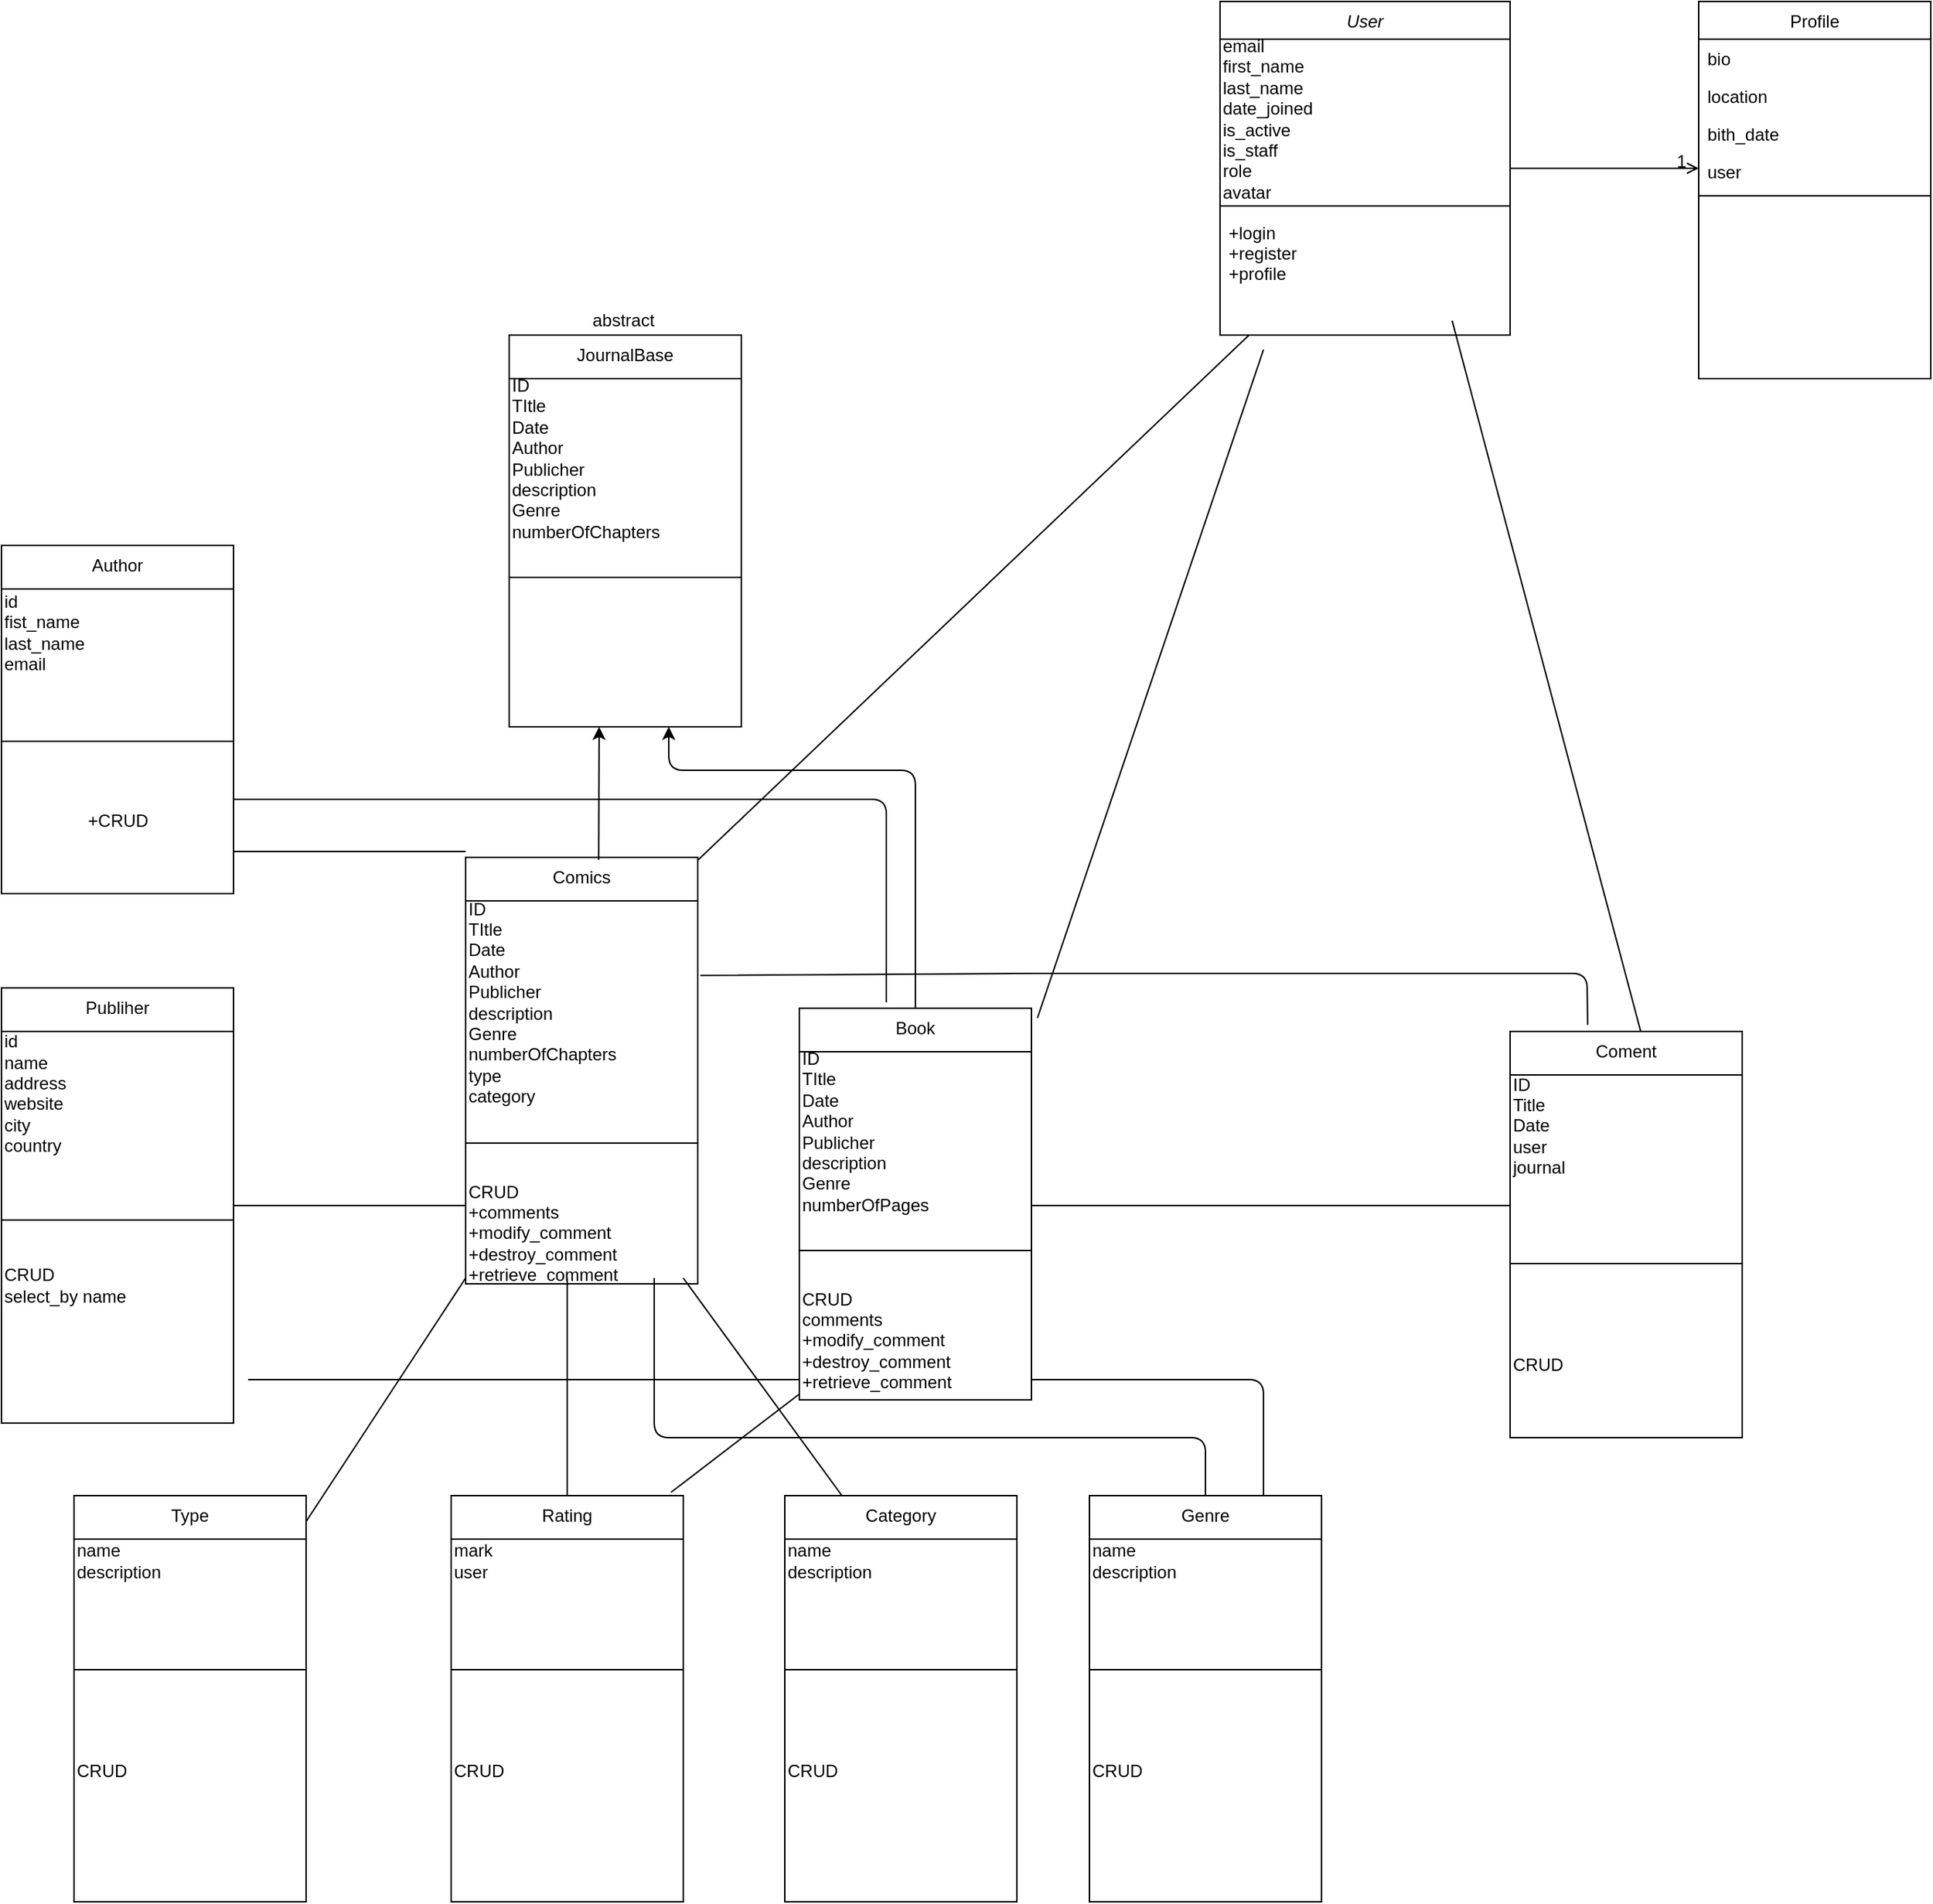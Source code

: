 <mxfile version="14.6.13" type="github">
  <diagram id="C5RBs43oDa-KdzZeNtuy" name="Page-1">
    <mxGraphModel dx="2310" dy="1952" grid="1" gridSize="10" guides="1" tooltips="1" connect="0" arrows="1" fold="1" page="1" pageScale="1" pageWidth="827" pageHeight="1169" background="none" math="0" shadow="0">
      <root>
        <mxCell id="WIyWlLk6GJQsqaUBKTNV-0" />
        <mxCell id="WIyWlLk6GJQsqaUBKTNV-1" parent="WIyWlLk6GJQsqaUBKTNV-0" />
        <mxCell id="zkfFHV4jXpPFQw0GAbJ--0" value="User" style="swimlane;fontStyle=2;align=center;verticalAlign=top;childLayout=stackLayout;horizontal=1;startSize=26;horizontalStack=0;resizeParent=1;resizeLast=0;collapsible=1;marginBottom=0;rounded=0;shadow=0;strokeWidth=1;" parent="WIyWlLk6GJQsqaUBKTNV-1" vertex="1">
          <mxGeometry x="320" y="-110" width="200" height="230" as="geometry">
            <mxRectangle x="230" y="140" width="160" height="26" as="alternateBounds" />
          </mxGeometry>
        </mxCell>
        <mxCell id="-n6cnuy8korlcr1oMD_e-0" value="&lt;div&gt;&lt;span&gt;email&lt;/span&gt;&lt;/div&gt;&lt;div&gt;&lt;span&gt;first_name&lt;/span&gt;&lt;/div&gt;&lt;div&gt;&lt;span&gt;last_name&lt;/span&gt;&lt;/div&gt;&lt;div&gt;&lt;span&gt;date_joined&lt;/span&gt;&lt;/div&gt;&lt;div&gt;&lt;span&gt;is_active&lt;/span&gt;&lt;/div&gt;&lt;div&gt;&lt;span&gt;is_staff&lt;/span&gt;&lt;/div&gt;&lt;div&gt;&lt;span&gt;role&lt;/span&gt;&lt;/div&gt;&lt;div&gt;&lt;span&gt;avatar&lt;/span&gt;&lt;/div&gt;" style="text;html=1;align=left;verticalAlign=middle;resizable=0;points=[];autosize=1;strokeColor=none;" parent="zkfFHV4jXpPFQw0GAbJ--0" vertex="1">
          <mxGeometry y="26" width="200" height="110" as="geometry" />
        </mxCell>
        <mxCell id="zkfFHV4jXpPFQw0GAbJ--4" value="" style="line;html=1;strokeWidth=1;align=left;verticalAlign=middle;spacingTop=-1;spacingLeft=3;spacingRight=3;rotatable=0;labelPosition=right;points=[];portConstraint=eastwest;" parent="zkfFHV4jXpPFQw0GAbJ--0" vertex="1">
          <mxGeometry y="136" width="200" height="10" as="geometry" />
        </mxCell>
        <mxCell id="zkfFHV4jXpPFQw0GAbJ--5" value="+login&#xa;+register&#xa;+profile" style="text;align=left;verticalAlign=top;spacingLeft=4;spacingRight=4;overflow=hidden;rotatable=0;points=[[0,0.5],[1,0.5]];portConstraint=eastwest;" parent="zkfFHV4jXpPFQw0GAbJ--0" vertex="1">
          <mxGeometry y="146" width="200" height="54" as="geometry" />
        </mxCell>
        <mxCell id="zkfFHV4jXpPFQw0GAbJ--17" value="Profile" style="swimlane;fontStyle=0;align=center;verticalAlign=top;childLayout=stackLayout;horizontal=1;startSize=26;horizontalStack=0;resizeParent=1;resizeLast=0;collapsible=1;marginBottom=0;rounded=0;shadow=0;strokeWidth=1;" parent="WIyWlLk6GJQsqaUBKTNV-1" vertex="1">
          <mxGeometry x="650" y="-110" width="160" height="260" as="geometry">
            <mxRectangle x="550" y="140" width="160" height="26" as="alternateBounds" />
          </mxGeometry>
        </mxCell>
        <mxCell id="zkfFHV4jXpPFQw0GAbJ--20" value="bio" style="text;align=left;verticalAlign=top;spacingLeft=4;spacingRight=4;overflow=hidden;rotatable=0;points=[[0,0.5],[1,0.5]];portConstraint=eastwest;rounded=0;shadow=0;html=0;" parent="zkfFHV4jXpPFQw0GAbJ--17" vertex="1">
          <mxGeometry y="26" width="160" height="26" as="geometry" />
        </mxCell>
        <mxCell id="zkfFHV4jXpPFQw0GAbJ--18" value="location" style="text;align=left;verticalAlign=top;spacingLeft=4;spacingRight=4;overflow=hidden;rotatable=0;points=[[0,0.5],[1,0.5]];portConstraint=eastwest;" parent="zkfFHV4jXpPFQw0GAbJ--17" vertex="1">
          <mxGeometry y="52" width="160" height="26" as="geometry" />
        </mxCell>
        <mxCell id="zkfFHV4jXpPFQw0GAbJ--19" value="bith_date" style="text;align=left;verticalAlign=top;spacingLeft=4;spacingRight=4;overflow=hidden;rotatable=0;points=[[0,0.5],[1,0.5]];portConstraint=eastwest;rounded=0;shadow=0;html=0;" parent="zkfFHV4jXpPFQw0GAbJ--17" vertex="1">
          <mxGeometry y="78" width="160" height="26" as="geometry" />
        </mxCell>
        <mxCell id="zkfFHV4jXpPFQw0GAbJ--21" value="user" style="text;align=left;verticalAlign=top;spacingLeft=4;spacingRight=4;overflow=hidden;rotatable=0;points=[[0,0.5],[1,0.5]];portConstraint=eastwest;rounded=0;shadow=0;html=0;" parent="zkfFHV4jXpPFQw0GAbJ--17" vertex="1">
          <mxGeometry y="104" width="160" height="26" as="geometry" />
        </mxCell>
        <mxCell id="zkfFHV4jXpPFQw0GAbJ--23" value="" style="line;html=1;strokeWidth=1;align=left;verticalAlign=middle;spacingTop=-1;spacingLeft=3;spacingRight=3;rotatable=0;labelPosition=right;points=[];portConstraint=eastwest;" parent="zkfFHV4jXpPFQw0GAbJ--17" vertex="1">
          <mxGeometry y="130" width="160" height="8" as="geometry" />
        </mxCell>
        <mxCell id="zkfFHV4jXpPFQw0GAbJ--26" value="" style="endArrow=open;shadow=0;strokeWidth=1;rounded=0;endFill=1;edgeStyle=elbowEdgeStyle;elbow=vertical;" parent="WIyWlLk6GJQsqaUBKTNV-1" source="zkfFHV4jXpPFQw0GAbJ--0" target="zkfFHV4jXpPFQw0GAbJ--17" edge="1">
          <mxGeometry x="0.5" y="41" relative="1" as="geometry">
            <mxPoint x="380" y="192" as="sourcePoint" />
            <mxPoint x="540" y="192" as="targetPoint" />
            <mxPoint x="-40" y="32" as="offset" />
          </mxGeometry>
        </mxCell>
        <mxCell id="zkfFHV4jXpPFQw0GAbJ--28" value="1" style="resizable=0;align=right;verticalAlign=bottom;labelBackgroundColor=none;fontSize=12;" parent="zkfFHV4jXpPFQw0GAbJ--26" connectable="0" vertex="1">
          <mxGeometry x="1" relative="1" as="geometry">
            <mxPoint x="-7" y="4" as="offset" />
          </mxGeometry>
        </mxCell>
        <mxCell id="QaU1phHNQ4sxt8ZEM7yf-5" value="Comics" style="swimlane;fontStyle=0;align=center;verticalAlign=top;childLayout=stackLayout;horizontal=1;startSize=30;horizontalStack=0;resizeParent=1;resizeLast=0;collapsible=1;marginBottom=0;rounded=0;shadow=0;strokeWidth=1;" parent="WIyWlLk6GJQsqaUBKTNV-1" vertex="1">
          <mxGeometry x="-200" y="480" width="160" height="294" as="geometry">
            <mxRectangle x="340" y="380" width="170" height="26" as="alternateBounds" />
          </mxGeometry>
        </mxCell>
        <mxCell id="QaU1phHNQ4sxt8ZEM7yf-30" value="ID&lt;br&gt;TItle&lt;br&gt;Date&lt;br&gt;Author&lt;br&gt;Publicher&lt;br&gt;description&lt;br&gt;Genre&lt;br&gt;numberOfChapters&lt;br&gt;type&lt;br&gt;category" style="text;html=1;align=left;verticalAlign=middle;resizable=0;points=[];autosize=1;strokeColor=none;rotation=0;" parent="QaU1phHNQ4sxt8ZEM7yf-5" vertex="1">
          <mxGeometry y="30" width="160" height="140" as="geometry" />
        </mxCell>
        <mxCell id="QaU1phHNQ4sxt8ZEM7yf-6" value="" style="line;html=1;strokeWidth=1;align=left;verticalAlign=middle;spacingTop=-1;spacingLeft=3;spacingRight=3;rotatable=0;labelPosition=right;points=[];portConstraint=eastwest;" parent="QaU1phHNQ4sxt8ZEM7yf-5" vertex="1">
          <mxGeometry y="170" width="160" height="54" as="geometry" />
        </mxCell>
        <mxCell id="ytr6VuXWB7sXXVcijz6G-5" value="CRUD&lt;br&gt;+comments&lt;br&gt;+modify_comment&lt;br&gt;+destroy_comment&lt;br&gt;+retrieve_comment" style="text;html=1;align=left;verticalAlign=middle;resizable=0;points=[];autosize=1;strokeColor=none;" parent="QaU1phHNQ4sxt8ZEM7yf-5" vertex="1">
          <mxGeometry y="224" width="160" height="70" as="geometry" />
        </mxCell>
        <mxCell id="QaU1phHNQ4sxt8ZEM7yf-24" value="Coment" style="swimlane;fontStyle=0;align=center;verticalAlign=top;childLayout=stackLayout;horizontal=1;startSize=30;horizontalStack=0;resizeParent=1;resizeLast=0;collapsible=1;marginBottom=0;rounded=0;shadow=0;strokeWidth=1;" parent="WIyWlLk6GJQsqaUBKTNV-1" vertex="1">
          <mxGeometry x="520" y="600" width="160" height="280" as="geometry">
            <mxRectangle x="340" y="380" width="170" height="26" as="alternateBounds" />
          </mxGeometry>
        </mxCell>
        <mxCell id="QaU1phHNQ4sxt8ZEM7yf-25" value="ID&lt;br&gt;Title&lt;br&gt;Date&lt;br&gt;user&lt;br&gt;journal" style="text;html=1;align=left;verticalAlign=middle;resizable=0;points=[];autosize=1;strokeColor=none;" parent="QaU1phHNQ4sxt8ZEM7yf-24" vertex="1">
          <mxGeometry y="30" width="160" height="70" as="geometry" />
        </mxCell>
        <mxCell id="QaU1phHNQ4sxt8ZEM7yf-26" value="" style="line;html=1;strokeWidth=1;align=left;verticalAlign=middle;spacingTop=-1;spacingLeft=3;spacingRight=3;rotatable=0;labelPosition=right;points=[];portConstraint=eastwest;" parent="QaU1phHNQ4sxt8ZEM7yf-24" vertex="1">
          <mxGeometry y="100" width="160" height="120" as="geometry" />
        </mxCell>
        <mxCell id="ytr6VuXWB7sXXVcijz6G-7" value="CRUD" style="text;html=1;align=left;verticalAlign=middle;resizable=0;points=[];autosize=1;strokeColor=none;" parent="QaU1phHNQ4sxt8ZEM7yf-24" vertex="1">
          <mxGeometry y="220" width="160" height="20" as="geometry" />
        </mxCell>
        <mxCell id="QaU1phHNQ4sxt8ZEM7yf-35" value="Author" style="swimlane;fontStyle=0;align=center;verticalAlign=top;childLayout=stackLayout;horizontal=1;startSize=30;horizontalStack=0;resizeParent=1;resizeLast=0;collapsible=1;marginBottom=0;rounded=0;shadow=0;strokeWidth=1;" parent="WIyWlLk6GJQsqaUBKTNV-1" vertex="1">
          <mxGeometry x="-520" y="265" width="160" height="240" as="geometry">
            <mxRectangle x="340" y="380" width="170" height="26" as="alternateBounds" />
          </mxGeometry>
        </mxCell>
        <mxCell id="zWf-u-hZ3F9-wI-7_7l0-0" value="id&lt;br&gt;fist_name&lt;br&gt;last_name&lt;br&gt;email" style="text;html=1;align=left;verticalAlign=middle;resizable=0;points=[];autosize=1;strokeColor=none;" parent="QaU1phHNQ4sxt8ZEM7yf-35" vertex="1">
          <mxGeometry y="30" width="160" height="60" as="geometry" />
        </mxCell>
        <mxCell id="QaU1phHNQ4sxt8ZEM7yf-36" value="" style="line;html=1;strokeWidth=1;align=left;verticalAlign=middle;spacingTop=-1;spacingLeft=3;spacingRight=3;rotatable=0;labelPosition=right;points=[];portConstraint=eastwest;" parent="QaU1phHNQ4sxt8ZEM7yf-35" vertex="1">
          <mxGeometry y="90" width="160" height="90" as="geometry" />
        </mxCell>
        <mxCell id="ytr6VuXWB7sXXVcijz6G-6" value="+CRUD" style="text;html=1;align=center;verticalAlign=middle;resizable=0;points=[];autosize=1;strokeColor=none;" parent="QaU1phHNQ4sxt8ZEM7yf-35" vertex="1">
          <mxGeometry y="180" width="160" height="20" as="geometry" />
        </mxCell>
        <mxCell id="QaU1phHNQ4sxt8ZEM7yf-37" value="Publiher" style="swimlane;fontStyle=0;align=center;verticalAlign=top;childLayout=stackLayout;horizontal=1;startSize=30;horizontalStack=0;resizeParent=1;resizeLast=0;collapsible=1;marginBottom=0;rounded=0;shadow=0;strokeWidth=1;" parent="WIyWlLk6GJQsqaUBKTNV-1" vertex="1">
          <mxGeometry x="-520" y="570" width="160" height="300" as="geometry">
            <mxRectangle x="340" y="380" width="170" height="26" as="alternateBounds" />
          </mxGeometry>
        </mxCell>
        <mxCell id="zWf-u-hZ3F9-wI-7_7l0-2" value="&lt;span&gt;id&lt;/span&gt;&lt;br&gt;&lt;span&gt;name&lt;br&gt;&lt;/span&gt;address&lt;br&gt;website&lt;br&gt;city&lt;br&gt;&lt;span&gt;country&lt;/span&gt;&lt;br&gt;&lt;div&gt;&lt;br&gt;&lt;/div&gt;" style="text;html=1;align=left;verticalAlign=middle;resizable=0;points=[];autosize=1;strokeColor=none;" parent="QaU1phHNQ4sxt8ZEM7yf-37" vertex="1">
          <mxGeometry y="30" width="160" height="100" as="geometry" />
        </mxCell>
        <mxCell id="QaU1phHNQ4sxt8ZEM7yf-38" value="" style="line;html=1;strokeWidth=1;align=left;verticalAlign=middle;spacingTop=-1;spacingLeft=3;spacingRight=3;rotatable=0;labelPosition=right;points=[];portConstraint=eastwest;" parent="QaU1phHNQ4sxt8ZEM7yf-37" vertex="1">
          <mxGeometry y="130" width="160" height="60" as="geometry" />
        </mxCell>
        <mxCell id="ytr6VuXWB7sXXVcijz6G-8" value="CRUD&lt;br&gt;select_by name" style="text;html=1;align=left;verticalAlign=middle;resizable=0;points=[];autosize=1;strokeColor=none;" parent="QaU1phHNQ4sxt8ZEM7yf-37" vertex="1">
          <mxGeometry y="190" width="160" height="30" as="geometry" />
        </mxCell>
        <mxCell id="zWf-u-hZ3F9-wI-7_7l0-6" value="" style="endArrow=none;html=1;exitX=0.334;exitY=-0.016;exitDx=0;exitDy=0;exitPerimeter=0;entryX=1.011;entryY=0.367;entryDx=0;entryDy=0;entryPerimeter=0;" parent="WIyWlLk6GJQsqaUBKTNV-1" source="QaU1phHNQ4sxt8ZEM7yf-24" target="QaU1phHNQ4sxt8ZEM7yf-30" edge="1">
          <mxGeometry width="50" height="50" relative="1" as="geometry">
            <mxPoint x="410.8" y="608.56" as="sourcePoint" />
            <mxPoint x="-10" y="530" as="targetPoint" />
            <Array as="points">
              <mxPoint x="573" y="560" />
              <mxPoint x="411" y="560" />
              <mxPoint x="200" y="560" />
            </Array>
          </mxGeometry>
        </mxCell>
        <mxCell id="zWf-u-hZ3F9-wI-7_7l0-7" value="" style="endArrow=none;html=1;" parent="WIyWlLk6GJQsqaUBKTNV-1" edge="1">
          <mxGeometry width="50" height="50" relative="1" as="geometry">
            <mxPoint x="610" y="600" as="sourcePoint" />
            <mxPoint x="480" y="110" as="targetPoint" />
          </mxGeometry>
        </mxCell>
        <mxCell id="zWf-u-hZ3F9-wI-7_7l0-8" value="" style="endArrow=none;html=1;" parent="WIyWlLk6GJQsqaUBKTNV-1" edge="1">
          <mxGeometry width="50" height="50" relative="1" as="geometry">
            <mxPoint x="-40" y="482" as="sourcePoint" />
            <mxPoint x="340" y="120" as="targetPoint" />
            <Array as="points" />
          </mxGeometry>
        </mxCell>
        <mxCell id="zWf-u-hZ3F9-wI-7_7l0-9" value="" style="endArrow=none;html=1;" parent="WIyWlLk6GJQsqaUBKTNV-1" edge="1">
          <mxGeometry width="50" height="50" relative="1" as="geometry">
            <mxPoint x="-360" y="476" as="sourcePoint" />
            <mxPoint x="-200" y="476" as="targetPoint" />
            <Array as="points" />
          </mxGeometry>
        </mxCell>
        <mxCell id="zWf-u-hZ3F9-wI-7_7l0-11" value="" style="endArrow=none;html=1;" parent="WIyWlLk6GJQsqaUBKTNV-1" edge="1">
          <mxGeometry width="50" height="50" relative="1" as="geometry">
            <mxPoint x="-200" y="720" as="sourcePoint" />
            <mxPoint x="-360" y="720" as="targetPoint" />
            <Array as="points" />
          </mxGeometry>
        </mxCell>
        <mxCell id="Sn5lrN88Qt4QzyIzDJD_-4" value="JournalBase" style="swimlane;fontStyle=0;align=center;verticalAlign=top;childLayout=stackLayout;horizontal=1;startSize=30;horizontalStack=0;resizeParent=1;resizeLast=0;collapsible=1;marginBottom=0;rounded=0;shadow=0;strokeWidth=1;" parent="WIyWlLk6GJQsqaUBKTNV-1" vertex="1">
          <mxGeometry x="-170" y="120" width="160" height="270" as="geometry">
            <mxRectangle x="340" y="380" width="170" height="26" as="alternateBounds" />
          </mxGeometry>
        </mxCell>
        <mxCell id="Sn5lrN88Qt4QzyIzDJD_-5" value="ID&lt;br&gt;TItle&lt;br&gt;Date&lt;br&gt;Author&lt;br&gt;Publicher&lt;br&gt;description&lt;br&gt;Genre&lt;br&gt;numberOfChapters" style="text;html=1;align=left;verticalAlign=middle;resizable=0;points=[];autosize=1;strokeColor=none;rotation=0;" parent="Sn5lrN88Qt4QzyIzDJD_-4" vertex="1">
          <mxGeometry y="30" width="160" height="110" as="geometry" />
        </mxCell>
        <mxCell id="Sn5lrN88Qt4QzyIzDJD_-6" value="" style="line;html=1;strokeWidth=1;align=left;verticalAlign=middle;spacingTop=-1;spacingLeft=3;spacingRight=3;rotatable=0;labelPosition=right;points=[];portConstraint=eastwest;" parent="Sn5lrN88Qt4QzyIzDJD_-4" vertex="1">
          <mxGeometry y="140" width="160" height="54" as="geometry" />
        </mxCell>
        <mxCell id="-n6cnuy8korlcr1oMD_e-9" value="" style="endArrow=classic;html=1;exitX=0.573;exitY=0.006;exitDx=0;exitDy=0;exitPerimeter=0;" parent="WIyWlLk6GJQsqaUBKTNV-1" source="QaU1phHNQ4sxt8ZEM7yf-5" edge="1">
          <mxGeometry width="50" height="50" relative="1" as="geometry">
            <mxPoint x="70" y="360" as="sourcePoint" />
            <mxPoint x="-108" y="390" as="targetPoint" />
          </mxGeometry>
        </mxCell>
        <mxCell id="ytr6VuXWB7sXXVcijz6G-0" value="Book" style="swimlane;fontStyle=0;align=center;verticalAlign=top;childLayout=stackLayout;horizontal=1;startSize=30;horizontalStack=0;resizeParent=1;resizeLast=0;collapsible=1;marginBottom=0;rounded=0;shadow=0;strokeWidth=1;" parent="WIyWlLk6GJQsqaUBKTNV-1" vertex="1">
          <mxGeometry x="30" y="584" width="160" height="270" as="geometry">
            <mxRectangle x="340" y="380" width="170" height="26" as="alternateBounds" />
          </mxGeometry>
        </mxCell>
        <mxCell id="ytr6VuXWB7sXXVcijz6G-1" value="ID&lt;br&gt;TItle&lt;br&gt;Date&lt;br&gt;Author&lt;br&gt;Publicher&lt;br&gt;description&lt;br&gt;Genre&lt;br&gt;numberOfPages" style="text;html=1;align=left;verticalAlign=middle;resizable=0;points=[];autosize=1;strokeColor=none;rotation=0;" parent="ytr6VuXWB7sXXVcijz6G-0" vertex="1">
          <mxGeometry y="30" width="160" height="110" as="geometry" />
        </mxCell>
        <mxCell id="ytr6VuXWB7sXXVcijz6G-2" value="" style="line;html=1;strokeWidth=1;align=left;verticalAlign=middle;spacingTop=-1;spacingLeft=3;spacingRight=3;rotatable=0;labelPosition=right;points=[];portConstraint=eastwest;" parent="ytr6VuXWB7sXXVcijz6G-0" vertex="1">
          <mxGeometry y="140" width="160" height="54" as="geometry" />
        </mxCell>
        <mxCell id="ytr6VuXWB7sXXVcijz6G-4" value="CRUD&lt;br&gt;comments&lt;br&gt;+modify_comment&lt;br&gt;+destroy_comment&lt;br&gt;+retrieve_comment" style="text;html=1;align=left;verticalAlign=middle;resizable=0;points=[];autosize=1;strokeColor=none;" parent="ytr6VuXWB7sXXVcijz6G-0" vertex="1">
          <mxGeometry y="194" width="160" height="70" as="geometry" />
        </mxCell>
        <mxCell id="ytr6VuXWB7sXXVcijz6G-3" value="" style="endArrow=classic;html=1;" parent="WIyWlLk6GJQsqaUBKTNV-1" source="ytr6VuXWB7sXXVcijz6G-0" edge="1">
          <mxGeometry width="50" height="50" relative="1" as="geometry">
            <mxPoint x="110" y="580" as="sourcePoint" />
            <mxPoint x="-60" y="390" as="targetPoint" />
            <Array as="points">
              <mxPoint x="110" y="420" />
              <mxPoint x="-60" y="420" />
            </Array>
          </mxGeometry>
        </mxCell>
        <mxCell id="ytr6VuXWB7sXXVcijz6G-9" value="" style="endArrow=none;html=1;" parent="WIyWlLk6GJQsqaUBKTNV-1" edge="1">
          <mxGeometry width="50" height="50" relative="1" as="geometry">
            <mxPoint x="-360" y="440" as="sourcePoint" />
            <mxPoint x="90" y="580" as="targetPoint" />
            <Array as="points">
              <mxPoint x="90" y="440" />
            </Array>
          </mxGeometry>
        </mxCell>
        <mxCell id="ytr6VuXWB7sXXVcijz6G-10" value="" style="endArrow=none;html=1;" parent="WIyWlLk6GJQsqaUBKTNV-1" edge="1">
          <mxGeometry width="50" height="50" relative="1" as="geometry">
            <mxPoint x="30" y="840" as="sourcePoint" />
            <mxPoint x="-350" y="840" as="targetPoint" />
            <Array as="points" />
          </mxGeometry>
        </mxCell>
        <mxCell id="ytr6VuXWB7sXXVcijz6G-11" value="Rating" style="swimlane;fontStyle=0;align=center;verticalAlign=top;childLayout=stackLayout;horizontal=1;startSize=30;horizontalStack=0;resizeParent=1;resizeLast=0;collapsible=1;marginBottom=0;rounded=0;shadow=0;strokeWidth=1;" parent="WIyWlLk6GJQsqaUBKTNV-1" vertex="1">
          <mxGeometry x="-210" y="920" width="160" height="280" as="geometry">
            <mxRectangle x="340" y="380" width="170" height="26" as="alternateBounds" />
          </mxGeometry>
        </mxCell>
        <mxCell id="ytr6VuXWB7sXXVcijz6G-12" value="mark&lt;br&gt;user" style="text;html=1;align=left;verticalAlign=middle;resizable=0;points=[];autosize=1;strokeColor=none;" parent="ytr6VuXWB7sXXVcijz6G-11" vertex="1">
          <mxGeometry y="30" width="160" height="30" as="geometry" />
        </mxCell>
        <mxCell id="ytr6VuXWB7sXXVcijz6G-14" value="" style="line;html=1;strokeWidth=1;align=left;verticalAlign=middle;spacingTop=-1;spacingLeft=3;spacingRight=3;rotatable=0;labelPosition=right;points=[];portConstraint=eastwest;" parent="ytr6VuXWB7sXXVcijz6G-11" vertex="1">
          <mxGeometry y="60" width="160" height="120" as="geometry" />
        </mxCell>
        <mxCell id="ytr6VuXWB7sXXVcijz6G-15" value="CRUD" style="text;html=1;align=left;verticalAlign=middle;resizable=0;points=[];autosize=1;strokeColor=none;" parent="ytr6VuXWB7sXXVcijz6G-11" vertex="1">
          <mxGeometry y="180" width="160" height="20" as="geometry" />
        </mxCell>
        <mxCell id="ytr6VuXWB7sXXVcijz6G-16" value="" style="endArrow=none;html=1;" parent="WIyWlLk6GJQsqaUBKTNV-1" source="ytr6VuXWB7sXXVcijz6G-11" edge="1">
          <mxGeometry width="50" height="50" relative="1" as="geometry">
            <mxPoint x="-130" y="910" as="sourcePoint" />
            <mxPoint x="-130" y="770" as="targetPoint" />
            <Array as="points" />
          </mxGeometry>
        </mxCell>
        <mxCell id="ytr6VuXWB7sXXVcijz6G-17" value="" style="endArrow=none;html=1;entryX=0.947;entryY=-0.008;entryDx=0;entryDy=0;entryPerimeter=0;" parent="WIyWlLk6GJQsqaUBKTNV-1" target="ytr6VuXWB7sXXVcijz6G-11" edge="1">
          <mxGeometry width="50" height="50" relative="1" as="geometry">
            <mxPoint x="30" y="850" as="sourcePoint" />
            <mxPoint x="-330" y="860" as="targetPoint" />
            <Array as="points" />
          </mxGeometry>
        </mxCell>
        <mxCell id="ytr6VuXWB7sXXVcijz6G-18" value="Genre" style="swimlane;fontStyle=0;align=center;verticalAlign=top;childLayout=stackLayout;horizontal=1;startSize=30;horizontalStack=0;resizeParent=1;resizeLast=0;collapsible=1;marginBottom=0;rounded=0;shadow=0;strokeWidth=1;" parent="WIyWlLk6GJQsqaUBKTNV-1" vertex="1">
          <mxGeometry x="230" y="920" width="160" height="280" as="geometry">
            <mxRectangle x="340" y="380" width="170" height="26" as="alternateBounds" />
          </mxGeometry>
        </mxCell>
        <mxCell id="ytr6VuXWB7sXXVcijz6G-19" value="name&lt;br&gt;description" style="text;html=1;align=left;verticalAlign=middle;resizable=0;points=[];autosize=1;strokeColor=none;" parent="ytr6VuXWB7sXXVcijz6G-18" vertex="1">
          <mxGeometry y="30" width="160" height="30" as="geometry" />
        </mxCell>
        <mxCell id="ytr6VuXWB7sXXVcijz6G-20" value="" style="line;html=1;strokeWidth=1;align=left;verticalAlign=middle;spacingTop=-1;spacingLeft=3;spacingRight=3;rotatable=0;labelPosition=right;points=[];portConstraint=eastwest;" parent="ytr6VuXWB7sXXVcijz6G-18" vertex="1">
          <mxGeometry y="60" width="160" height="120" as="geometry" />
        </mxCell>
        <mxCell id="ytr6VuXWB7sXXVcijz6G-21" value="CRUD" style="text;html=1;align=left;verticalAlign=middle;resizable=0;points=[];autosize=1;strokeColor=none;" parent="ytr6VuXWB7sXXVcijz6G-18" vertex="1">
          <mxGeometry y="180" width="160" height="20" as="geometry" />
        </mxCell>
        <mxCell id="ytr6VuXWB7sXXVcijz6G-22" value="Category" style="swimlane;fontStyle=0;align=center;verticalAlign=top;childLayout=stackLayout;horizontal=1;startSize=30;horizontalStack=0;resizeParent=1;resizeLast=0;collapsible=1;marginBottom=0;rounded=0;shadow=0;strokeWidth=1;" parent="WIyWlLk6GJQsqaUBKTNV-1" vertex="1">
          <mxGeometry x="20" y="920" width="160" height="280" as="geometry">
            <mxRectangle x="340" y="380" width="170" height="26" as="alternateBounds" />
          </mxGeometry>
        </mxCell>
        <mxCell id="ytr6VuXWB7sXXVcijz6G-23" value="name&lt;br&gt;description" style="text;html=1;align=left;verticalAlign=middle;resizable=0;points=[];autosize=1;strokeColor=none;" parent="ytr6VuXWB7sXXVcijz6G-22" vertex="1">
          <mxGeometry y="30" width="160" height="30" as="geometry" />
        </mxCell>
        <mxCell id="ytr6VuXWB7sXXVcijz6G-24" value="" style="line;html=1;strokeWidth=1;align=left;verticalAlign=middle;spacingTop=-1;spacingLeft=3;spacingRight=3;rotatable=0;labelPosition=right;points=[];portConstraint=eastwest;" parent="ytr6VuXWB7sXXVcijz6G-22" vertex="1">
          <mxGeometry y="60" width="160" height="120" as="geometry" />
        </mxCell>
        <mxCell id="ytr6VuXWB7sXXVcijz6G-25" value="CRUD" style="text;html=1;align=left;verticalAlign=middle;resizable=0;points=[];autosize=1;strokeColor=none;" parent="ytr6VuXWB7sXXVcijz6G-22" vertex="1">
          <mxGeometry y="180" width="160" height="20" as="geometry" />
        </mxCell>
        <mxCell id="ytr6VuXWB7sXXVcijz6G-28" value="Type" style="swimlane;fontStyle=0;align=center;verticalAlign=top;childLayout=stackLayout;horizontal=1;startSize=30;horizontalStack=0;resizeParent=1;resizeLast=0;collapsible=1;marginBottom=0;rounded=0;shadow=0;strokeWidth=1;" parent="WIyWlLk6GJQsqaUBKTNV-1" vertex="1">
          <mxGeometry x="-470" y="920" width="160" height="280" as="geometry">
            <mxRectangle x="340" y="380" width="170" height="26" as="alternateBounds" />
          </mxGeometry>
        </mxCell>
        <mxCell id="ytr6VuXWB7sXXVcijz6G-29" value="name&lt;br&gt;description" style="text;html=1;align=left;verticalAlign=middle;resizable=0;points=[];autosize=1;strokeColor=none;" parent="ytr6VuXWB7sXXVcijz6G-28" vertex="1">
          <mxGeometry y="30" width="160" height="30" as="geometry" />
        </mxCell>
        <mxCell id="ytr6VuXWB7sXXVcijz6G-30" value="" style="line;html=1;strokeWidth=1;align=left;verticalAlign=middle;spacingTop=-1;spacingLeft=3;spacingRight=3;rotatable=0;labelPosition=right;points=[];portConstraint=eastwest;" parent="ytr6VuXWB7sXXVcijz6G-28" vertex="1">
          <mxGeometry y="60" width="160" height="120" as="geometry" />
        </mxCell>
        <mxCell id="ytr6VuXWB7sXXVcijz6G-31" value="CRUD" style="text;html=1;align=left;verticalAlign=middle;resizable=0;points=[];autosize=1;strokeColor=none;" parent="ytr6VuXWB7sXXVcijz6G-28" vertex="1">
          <mxGeometry y="180" width="160" height="20" as="geometry" />
        </mxCell>
        <mxCell id="ytr6VuXWB7sXXVcijz6G-32" value="" style="endArrow=none;html=1;exitX=0.246;exitY=0;exitDx=0;exitDy=0;exitPerimeter=0;" parent="WIyWlLk6GJQsqaUBKTNV-1" source="ytr6VuXWB7sXXVcijz6G-22" edge="1">
          <mxGeometry width="50" height="50" relative="1" as="geometry">
            <mxPoint x="-120" y="930" as="sourcePoint" />
            <mxPoint x="-50" y="770" as="targetPoint" />
            <Array as="points" />
          </mxGeometry>
        </mxCell>
        <mxCell id="ytr6VuXWB7sXXVcijz6G-33" value="" style="endArrow=none;html=1;" parent="WIyWlLk6GJQsqaUBKTNV-1" source="ytr6VuXWB7sXXVcijz6G-28" edge="1">
          <mxGeometry width="50" height="50" relative="1" as="geometry">
            <mxPoint x="-200" y="920" as="sourcePoint" />
            <mxPoint x="-200" y="770" as="targetPoint" />
            <Array as="points" />
          </mxGeometry>
        </mxCell>
        <mxCell id="ytr6VuXWB7sXXVcijz6G-34" value="" style="endArrow=none;html=1;exitX=0.75;exitY=0;exitDx=0;exitDy=0;exitPerimeter=0;" parent="WIyWlLk6GJQsqaUBKTNV-1" source="ytr6VuXWB7sXXVcijz6G-18" edge="1">
          <mxGeometry width="50" height="50" relative="1" as="geometry">
            <mxPoint x="120" y="910" as="sourcePoint" />
            <mxPoint x="190" y="840" as="targetPoint" />
            <Array as="points">
              <mxPoint x="350" y="840" />
            </Array>
          </mxGeometry>
        </mxCell>
        <mxCell id="ytr6VuXWB7sXXVcijz6G-35" value="" style="endArrow=none;html=1;" parent="WIyWlLk6GJQsqaUBKTNV-1" source="ytr6VuXWB7sXXVcijz6G-18" edge="1">
          <mxGeometry width="50" height="50" relative="1" as="geometry">
            <mxPoint x="79.36" y="940" as="sourcePoint" />
            <mxPoint x="-70" y="770" as="targetPoint" />
            <Array as="points">
              <mxPoint x="310" y="880" />
              <mxPoint x="-70" y="880" />
            </Array>
          </mxGeometry>
        </mxCell>
        <mxCell id="ytr6VuXWB7sXXVcijz6G-36" value="" style="endArrow=none;html=1;" parent="WIyWlLk6GJQsqaUBKTNV-1" edge="1">
          <mxGeometry width="50" height="50" relative="1" as="geometry">
            <mxPoint x="520" y="720" as="sourcePoint" />
            <mxPoint x="190" y="720" as="targetPoint" />
            <Array as="points" />
          </mxGeometry>
        </mxCell>
        <mxCell id="ytr6VuXWB7sXXVcijz6G-38" value="" style="endArrow=none;html=1;exitX=1.026;exitY=0.025;exitDx=0;exitDy=0;exitPerimeter=0;" parent="WIyWlLk6GJQsqaUBKTNV-1" source="ytr6VuXWB7sXXVcijz6G-0" edge="1">
          <mxGeometry width="50" height="50" relative="1" as="geometry">
            <mxPoint x="-30" y="492" as="sourcePoint" />
            <mxPoint x="350" y="130" as="targetPoint" />
            <Array as="points" />
          </mxGeometry>
        </mxCell>
        <mxCell id="ytr6VuXWB7sXXVcijz6G-40" value="abstract&amp;nbsp;" style="text;html=1;align=center;verticalAlign=middle;resizable=0;points=[];autosize=1;strokeColor=none;" parent="WIyWlLk6GJQsqaUBKTNV-1" vertex="1">
          <mxGeometry x="-120" y="100" width="60" height="20" as="geometry" />
        </mxCell>
      </root>
    </mxGraphModel>
  </diagram>
</mxfile>
